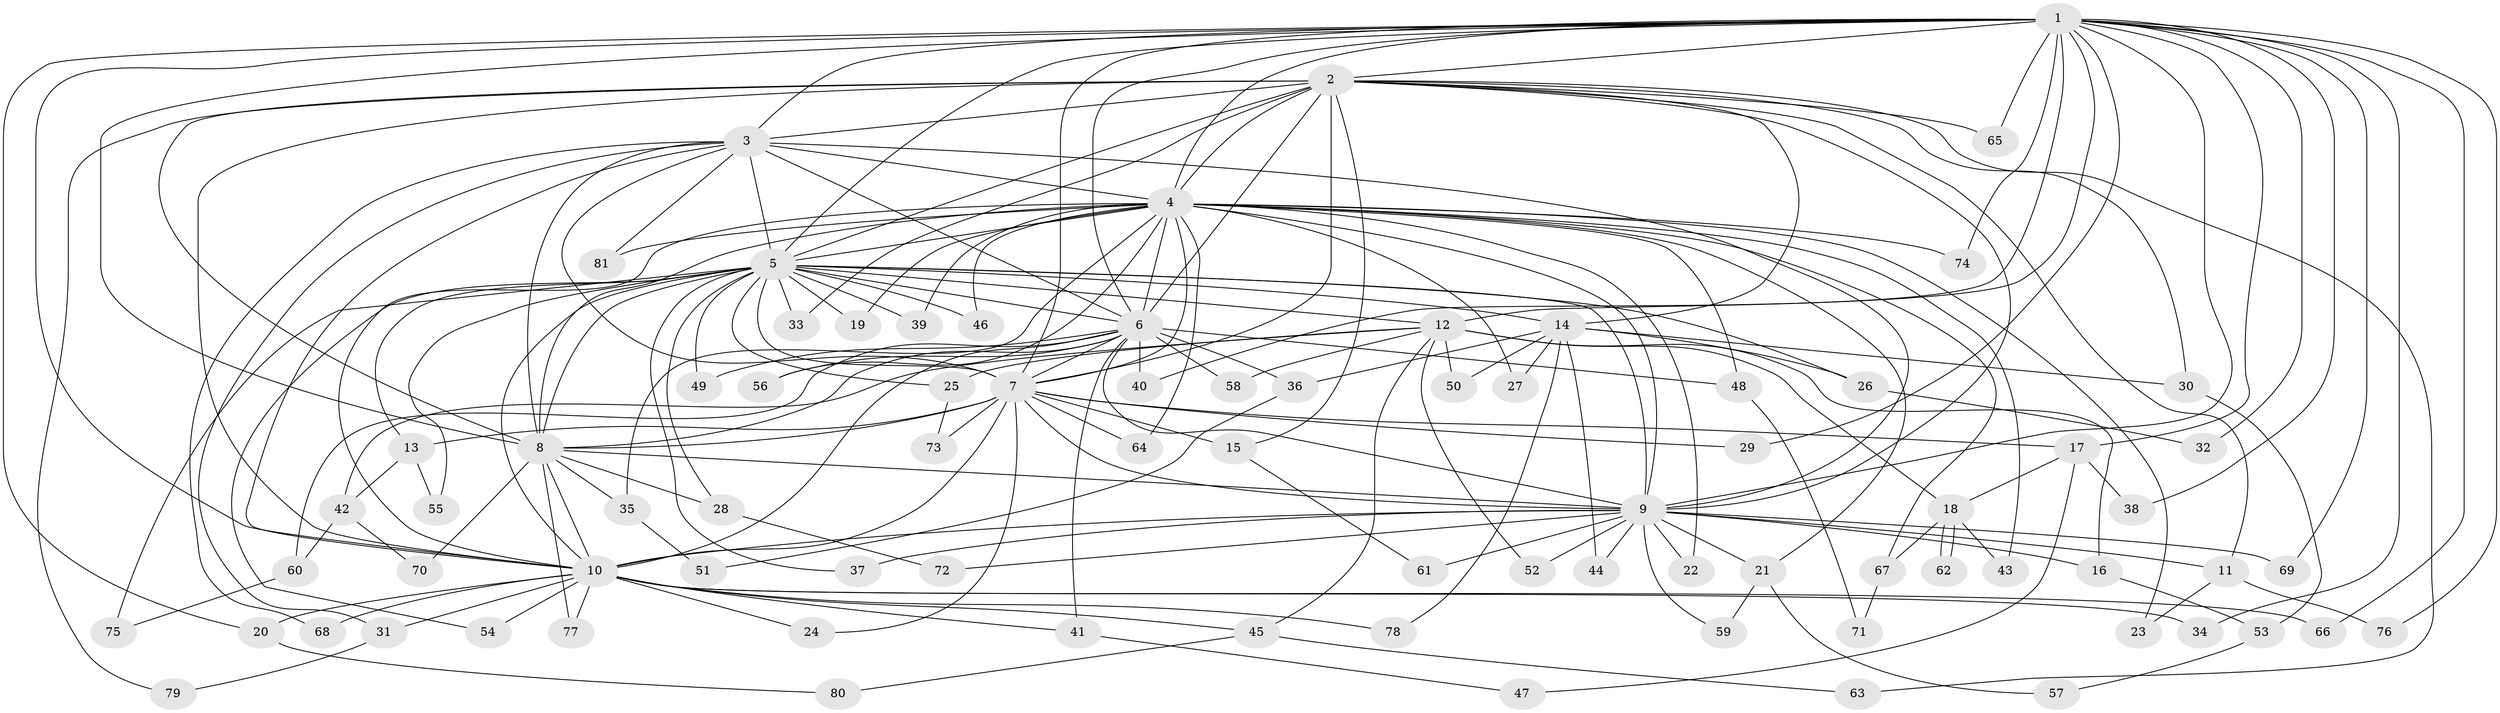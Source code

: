 // coarse degree distribution, {17: 0.05263157894736842, 13: 0.017543859649122806, 4: 0.07017543859649122, 3: 0.2807017543859649, 2: 0.42105263157894735, 19: 0.017543859649122806, 5: 0.017543859649122806, 9: 0.017543859649122806, 20: 0.017543859649122806, 21: 0.017543859649122806, 10: 0.017543859649122806, 1: 0.017543859649122806, 14: 0.017543859649122806, 11: 0.017543859649122806}
// Generated by graph-tools (version 1.1) at 2025/36/03/04/25 23:36:18]
// undirected, 81 vertices, 187 edges
graph export_dot {
  node [color=gray90,style=filled];
  1;
  2;
  3;
  4;
  5;
  6;
  7;
  8;
  9;
  10;
  11;
  12;
  13;
  14;
  15;
  16;
  17;
  18;
  19;
  20;
  21;
  22;
  23;
  24;
  25;
  26;
  27;
  28;
  29;
  30;
  31;
  32;
  33;
  34;
  35;
  36;
  37;
  38;
  39;
  40;
  41;
  42;
  43;
  44;
  45;
  46;
  47;
  48;
  49;
  50;
  51;
  52;
  53;
  54;
  55;
  56;
  57;
  58;
  59;
  60;
  61;
  62;
  63;
  64;
  65;
  66;
  67;
  68;
  69;
  70;
  71;
  72;
  73;
  74;
  75;
  76;
  77;
  78;
  79;
  80;
  81;
  1 -- 2;
  1 -- 3;
  1 -- 4;
  1 -- 5;
  1 -- 6;
  1 -- 7;
  1 -- 8;
  1 -- 9;
  1 -- 10;
  1 -- 12;
  1 -- 17;
  1 -- 20;
  1 -- 29;
  1 -- 32;
  1 -- 34;
  1 -- 38;
  1 -- 40;
  1 -- 65;
  1 -- 66;
  1 -- 69;
  1 -- 74;
  1 -- 76;
  2 -- 3;
  2 -- 4;
  2 -- 5;
  2 -- 6;
  2 -- 7;
  2 -- 8;
  2 -- 9;
  2 -- 10;
  2 -- 11;
  2 -- 14;
  2 -- 15;
  2 -- 30;
  2 -- 33;
  2 -- 63;
  2 -- 65;
  2 -- 79;
  3 -- 4;
  3 -- 5;
  3 -- 6;
  3 -- 7;
  3 -- 8;
  3 -- 9;
  3 -- 10;
  3 -- 31;
  3 -- 68;
  3 -- 81;
  4 -- 5;
  4 -- 6;
  4 -- 7;
  4 -- 8;
  4 -- 9;
  4 -- 10;
  4 -- 19;
  4 -- 21;
  4 -- 22;
  4 -- 23;
  4 -- 27;
  4 -- 35;
  4 -- 39;
  4 -- 43;
  4 -- 46;
  4 -- 48;
  4 -- 56;
  4 -- 64;
  4 -- 67;
  4 -- 74;
  4 -- 81;
  5 -- 6;
  5 -- 7;
  5 -- 8;
  5 -- 9;
  5 -- 10;
  5 -- 12;
  5 -- 13;
  5 -- 14;
  5 -- 19;
  5 -- 25;
  5 -- 26;
  5 -- 28;
  5 -- 33;
  5 -- 37;
  5 -- 39;
  5 -- 46;
  5 -- 49;
  5 -- 54;
  5 -- 55;
  5 -- 75;
  6 -- 7;
  6 -- 8;
  6 -- 9;
  6 -- 10;
  6 -- 36;
  6 -- 40;
  6 -- 41;
  6 -- 48;
  6 -- 49;
  6 -- 56;
  6 -- 58;
  6 -- 60;
  7 -- 8;
  7 -- 9;
  7 -- 10;
  7 -- 13;
  7 -- 15;
  7 -- 17;
  7 -- 24;
  7 -- 29;
  7 -- 64;
  7 -- 73;
  8 -- 9;
  8 -- 10;
  8 -- 28;
  8 -- 35;
  8 -- 70;
  8 -- 77;
  9 -- 10;
  9 -- 11;
  9 -- 16;
  9 -- 21;
  9 -- 22;
  9 -- 37;
  9 -- 44;
  9 -- 52;
  9 -- 59;
  9 -- 61;
  9 -- 69;
  9 -- 72;
  10 -- 20;
  10 -- 24;
  10 -- 31;
  10 -- 34;
  10 -- 41;
  10 -- 45;
  10 -- 54;
  10 -- 66;
  10 -- 68;
  10 -- 77;
  10 -- 78;
  11 -- 23;
  11 -- 76;
  12 -- 16;
  12 -- 18;
  12 -- 25;
  12 -- 42;
  12 -- 45;
  12 -- 50;
  12 -- 52;
  12 -- 58;
  13 -- 42;
  13 -- 55;
  14 -- 26;
  14 -- 27;
  14 -- 30;
  14 -- 36;
  14 -- 44;
  14 -- 50;
  14 -- 78;
  15 -- 61;
  16 -- 53;
  17 -- 18;
  17 -- 38;
  17 -- 47;
  18 -- 43;
  18 -- 62;
  18 -- 62;
  18 -- 67;
  20 -- 80;
  21 -- 57;
  21 -- 59;
  25 -- 73;
  26 -- 32;
  28 -- 72;
  30 -- 53;
  31 -- 79;
  35 -- 51;
  36 -- 51;
  41 -- 47;
  42 -- 60;
  42 -- 70;
  45 -- 63;
  45 -- 80;
  48 -- 71;
  53 -- 57;
  60 -- 75;
  67 -- 71;
}
